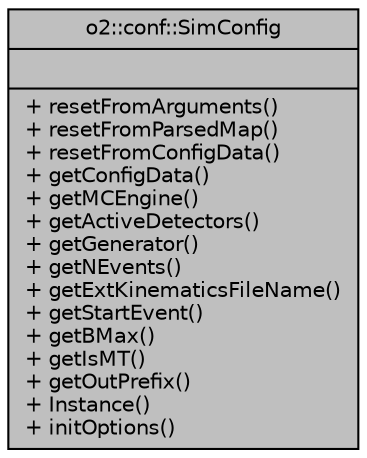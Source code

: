 digraph "o2::conf::SimConfig"
{
 // INTERACTIVE_SVG=YES
  bgcolor="transparent";
  edge [fontname="Helvetica",fontsize="10",labelfontname="Helvetica",labelfontsize="10"];
  node [fontname="Helvetica",fontsize="10",shape=record];
  Node1 [label="{o2::conf::SimConfig\n||+ resetFromArguments()\l+ resetFromParsedMap()\l+ resetFromConfigData()\l+ getConfigData()\l+ getMCEngine()\l+ getActiveDetectors()\l+ getGenerator()\l+ getNEvents()\l+ getExtKinematicsFileName()\l+ getStartEvent()\l+ getBMax()\l+ getIsMT()\l+ getOutPrefix()\l+ Instance()\l+ initOptions()\l}",height=0.2,width=0.4,color="black", fillcolor="grey75", style="filled" fontcolor="black"];
}
